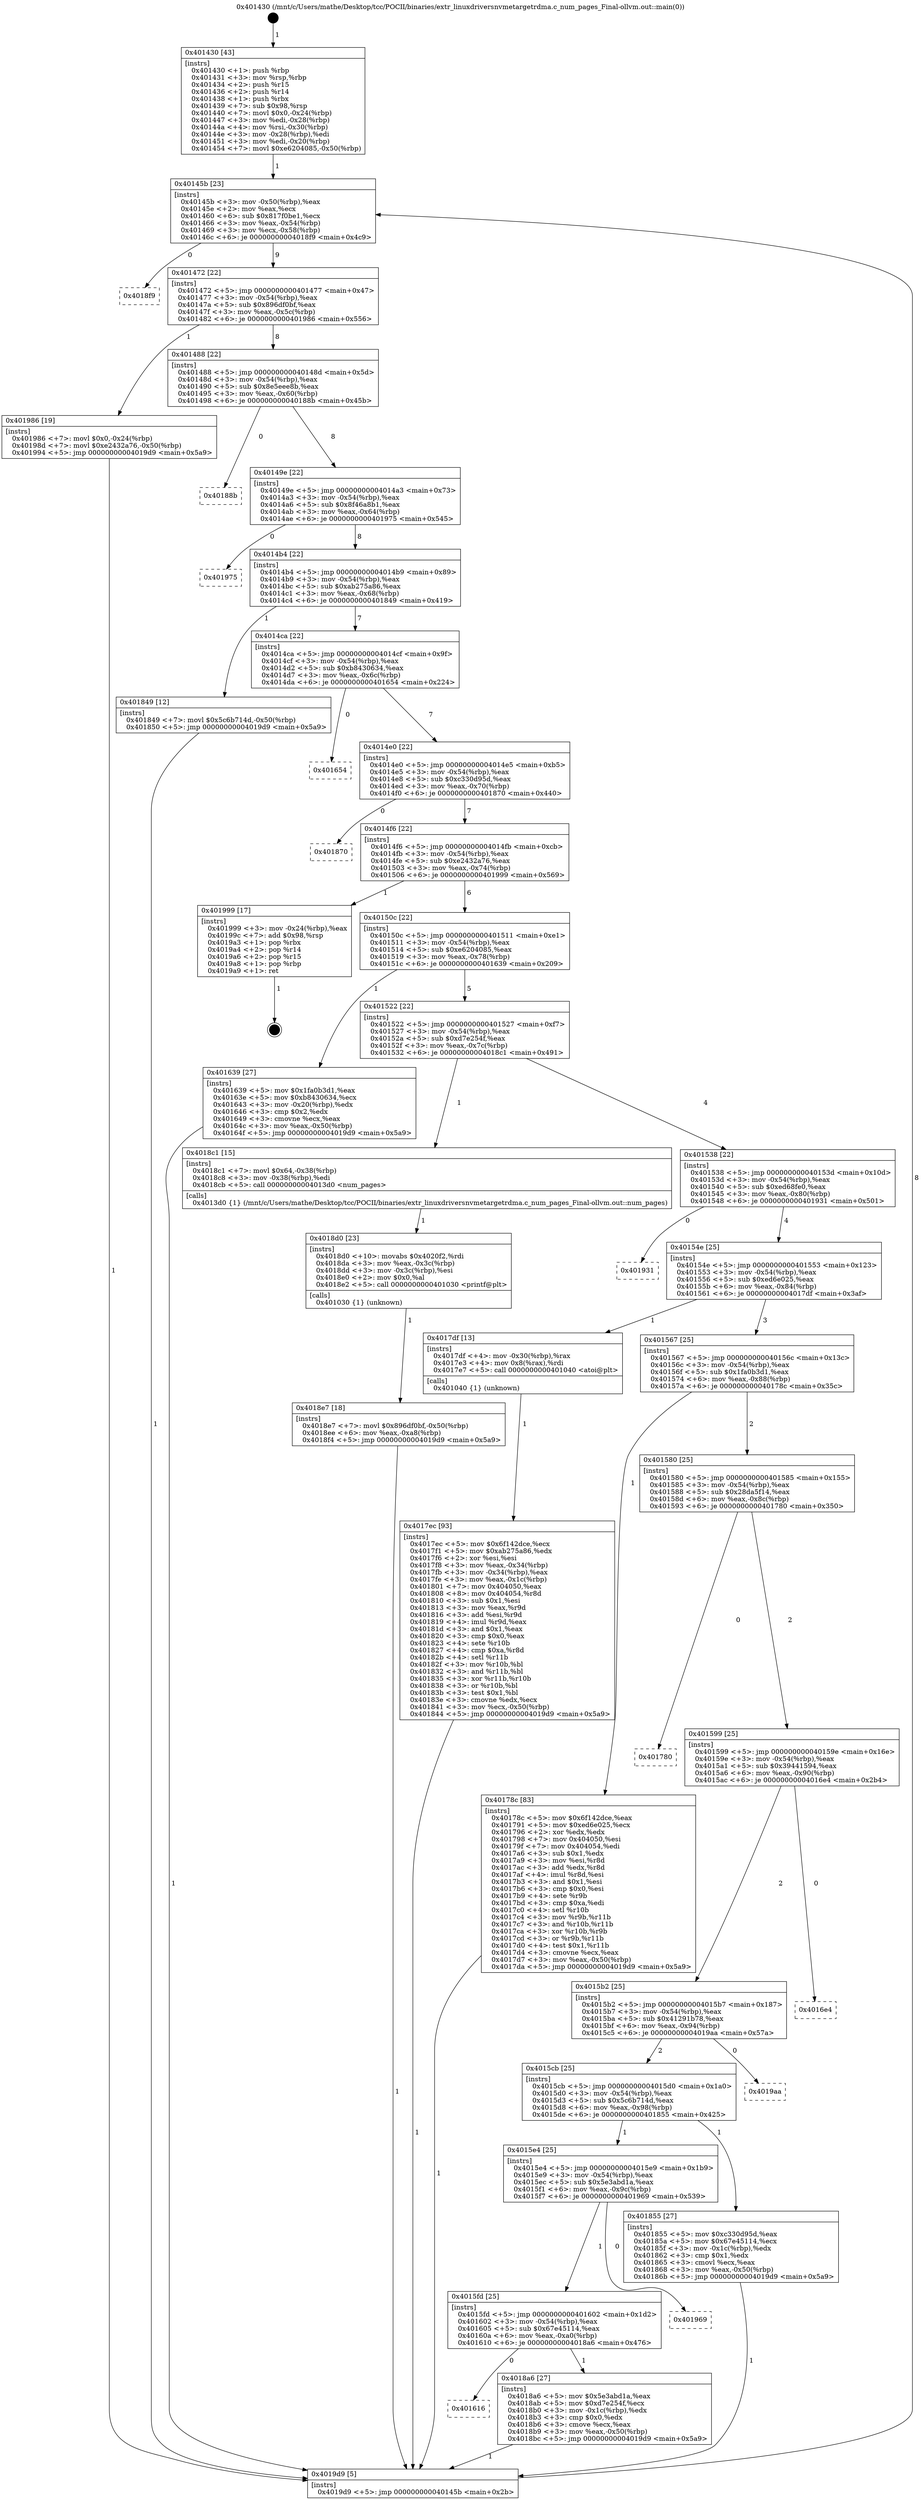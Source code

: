 digraph "0x401430" {
  label = "0x401430 (/mnt/c/Users/mathe/Desktop/tcc/POCII/binaries/extr_linuxdriversnvmetargetrdma.c_num_pages_Final-ollvm.out::main(0))"
  labelloc = "t"
  node[shape=record]

  Entry [label="",width=0.3,height=0.3,shape=circle,fillcolor=black,style=filled]
  "0x40145b" [label="{
     0x40145b [23]\l
     | [instrs]\l
     &nbsp;&nbsp;0x40145b \<+3\>: mov -0x50(%rbp),%eax\l
     &nbsp;&nbsp;0x40145e \<+2\>: mov %eax,%ecx\l
     &nbsp;&nbsp;0x401460 \<+6\>: sub $0x817f0be1,%ecx\l
     &nbsp;&nbsp;0x401466 \<+3\>: mov %eax,-0x54(%rbp)\l
     &nbsp;&nbsp;0x401469 \<+3\>: mov %ecx,-0x58(%rbp)\l
     &nbsp;&nbsp;0x40146c \<+6\>: je 00000000004018f9 \<main+0x4c9\>\l
  }"]
  "0x4018f9" [label="{
     0x4018f9\l
  }", style=dashed]
  "0x401472" [label="{
     0x401472 [22]\l
     | [instrs]\l
     &nbsp;&nbsp;0x401472 \<+5\>: jmp 0000000000401477 \<main+0x47\>\l
     &nbsp;&nbsp;0x401477 \<+3\>: mov -0x54(%rbp),%eax\l
     &nbsp;&nbsp;0x40147a \<+5\>: sub $0x896df0bf,%eax\l
     &nbsp;&nbsp;0x40147f \<+3\>: mov %eax,-0x5c(%rbp)\l
     &nbsp;&nbsp;0x401482 \<+6\>: je 0000000000401986 \<main+0x556\>\l
  }"]
  Exit [label="",width=0.3,height=0.3,shape=circle,fillcolor=black,style=filled,peripheries=2]
  "0x401986" [label="{
     0x401986 [19]\l
     | [instrs]\l
     &nbsp;&nbsp;0x401986 \<+7\>: movl $0x0,-0x24(%rbp)\l
     &nbsp;&nbsp;0x40198d \<+7\>: movl $0xe2432a76,-0x50(%rbp)\l
     &nbsp;&nbsp;0x401994 \<+5\>: jmp 00000000004019d9 \<main+0x5a9\>\l
  }"]
  "0x401488" [label="{
     0x401488 [22]\l
     | [instrs]\l
     &nbsp;&nbsp;0x401488 \<+5\>: jmp 000000000040148d \<main+0x5d\>\l
     &nbsp;&nbsp;0x40148d \<+3\>: mov -0x54(%rbp),%eax\l
     &nbsp;&nbsp;0x401490 \<+5\>: sub $0x8e5eee8b,%eax\l
     &nbsp;&nbsp;0x401495 \<+3\>: mov %eax,-0x60(%rbp)\l
     &nbsp;&nbsp;0x401498 \<+6\>: je 000000000040188b \<main+0x45b\>\l
  }"]
  "0x4018e7" [label="{
     0x4018e7 [18]\l
     | [instrs]\l
     &nbsp;&nbsp;0x4018e7 \<+7\>: movl $0x896df0bf,-0x50(%rbp)\l
     &nbsp;&nbsp;0x4018ee \<+6\>: mov %eax,-0xa8(%rbp)\l
     &nbsp;&nbsp;0x4018f4 \<+5\>: jmp 00000000004019d9 \<main+0x5a9\>\l
  }"]
  "0x40188b" [label="{
     0x40188b\l
  }", style=dashed]
  "0x40149e" [label="{
     0x40149e [22]\l
     | [instrs]\l
     &nbsp;&nbsp;0x40149e \<+5\>: jmp 00000000004014a3 \<main+0x73\>\l
     &nbsp;&nbsp;0x4014a3 \<+3\>: mov -0x54(%rbp),%eax\l
     &nbsp;&nbsp;0x4014a6 \<+5\>: sub $0x8f46a8b1,%eax\l
     &nbsp;&nbsp;0x4014ab \<+3\>: mov %eax,-0x64(%rbp)\l
     &nbsp;&nbsp;0x4014ae \<+6\>: je 0000000000401975 \<main+0x545\>\l
  }"]
  "0x4018d0" [label="{
     0x4018d0 [23]\l
     | [instrs]\l
     &nbsp;&nbsp;0x4018d0 \<+10\>: movabs $0x4020f2,%rdi\l
     &nbsp;&nbsp;0x4018da \<+3\>: mov %eax,-0x3c(%rbp)\l
     &nbsp;&nbsp;0x4018dd \<+3\>: mov -0x3c(%rbp),%esi\l
     &nbsp;&nbsp;0x4018e0 \<+2\>: mov $0x0,%al\l
     &nbsp;&nbsp;0x4018e2 \<+5\>: call 0000000000401030 \<printf@plt\>\l
     | [calls]\l
     &nbsp;&nbsp;0x401030 \{1\} (unknown)\l
  }"]
  "0x401975" [label="{
     0x401975\l
  }", style=dashed]
  "0x4014b4" [label="{
     0x4014b4 [22]\l
     | [instrs]\l
     &nbsp;&nbsp;0x4014b4 \<+5\>: jmp 00000000004014b9 \<main+0x89\>\l
     &nbsp;&nbsp;0x4014b9 \<+3\>: mov -0x54(%rbp),%eax\l
     &nbsp;&nbsp;0x4014bc \<+5\>: sub $0xab275a86,%eax\l
     &nbsp;&nbsp;0x4014c1 \<+3\>: mov %eax,-0x68(%rbp)\l
     &nbsp;&nbsp;0x4014c4 \<+6\>: je 0000000000401849 \<main+0x419\>\l
  }"]
  "0x401616" [label="{
     0x401616\l
  }", style=dashed]
  "0x401849" [label="{
     0x401849 [12]\l
     | [instrs]\l
     &nbsp;&nbsp;0x401849 \<+7\>: movl $0x5c6b714d,-0x50(%rbp)\l
     &nbsp;&nbsp;0x401850 \<+5\>: jmp 00000000004019d9 \<main+0x5a9\>\l
  }"]
  "0x4014ca" [label="{
     0x4014ca [22]\l
     | [instrs]\l
     &nbsp;&nbsp;0x4014ca \<+5\>: jmp 00000000004014cf \<main+0x9f\>\l
     &nbsp;&nbsp;0x4014cf \<+3\>: mov -0x54(%rbp),%eax\l
     &nbsp;&nbsp;0x4014d2 \<+5\>: sub $0xb8430634,%eax\l
     &nbsp;&nbsp;0x4014d7 \<+3\>: mov %eax,-0x6c(%rbp)\l
     &nbsp;&nbsp;0x4014da \<+6\>: je 0000000000401654 \<main+0x224\>\l
  }"]
  "0x4018a6" [label="{
     0x4018a6 [27]\l
     | [instrs]\l
     &nbsp;&nbsp;0x4018a6 \<+5\>: mov $0x5e3abd1a,%eax\l
     &nbsp;&nbsp;0x4018ab \<+5\>: mov $0xd7e254f,%ecx\l
     &nbsp;&nbsp;0x4018b0 \<+3\>: mov -0x1c(%rbp),%edx\l
     &nbsp;&nbsp;0x4018b3 \<+3\>: cmp $0x0,%edx\l
     &nbsp;&nbsp;0x4018b6 \<+3\>: cmove %ecx,%eax\l
     &nbsp;&nbsp;0x4018b9 \<+3\>: mov %eax,-0x50(%rbp)\l
     &nbsp;&nbsp;0x4018bc \<+5\>: jmp 00000000004019d9 \<main+0x5a9\>\l
  }"]
  "0x401654" [label="{
     0x401654\l
  }", style=dashed]
  "0x4014e0" [label="{
     0x4014e0 [22]\l
     | [instrs]\l
     &nbsp;&nbsp;0x4014e0 \<+5\>: jmp 00000000004014e5 \<main+0xb5\>\l
     &nbsp;&nbsp;0x4014e5 \<+3\>: mov -0x54(%rbp),%eax\l
     &nbsp;&nbsp;0x4014e8 \<+5\>: sub $0xc330d95d,%eax\l
     &nbsp;&nbsp;0x4014ed \<+3\>: mov %eax,-0x70(%rbp)\l
     &nbsp;&nbsp;0x4014f0 \<+6\>: je 0000000000401870 \<main+0x440\>\l
  }"]
  "0x4015fd" [label="{
     0x4015fd [25]\l
     | [instrs]\l
     &nbsp;&nbsp;0x4015fd \<+5\>: jmp 0000000000401602 \<main+0x1d2\>\l
     &nbsp;&nbsp;0x401602 \<+3\>: mov -0x54(%rbp),%eax\l
     &nbsp;&nbsp;0x401605 \<+5\>: sub $0x67e45114,%eax\l
     &nbsp;&nbsp;0x40160a \<+6\>: mov %eax,-0xa0(%rbp)\l
     &nbsp;&nbsp;0x401610 \<+6\>: je 00000000004018a6 \<main+0x476\>\l
  }"]
  "0x401870" [label="{
     0x401870\l
  }", style=dashed]
  "0x4014f6" [label="{
     0x4014f6 [22]\l
     | [instrs]\l
     &nbsp;&nbsp;0x4014f6 \<+5\>: jmp 00000000004014fb \<main+0xcb\>\l
     &nbsp;&nbsp;0x4014fb \<+3\>: mov -0x54(%rbp),%eax\l
     &nbsp;&nbsp;0x4014fe \<+5\>: sub $0xe2432a76,%eax\l
     &nbsp;&nbsp;0x401503 \<+3\>: mov %eax,-0x74(%rbp)\l
     &nbsp;&nbsp;0x401506 \<+6\>: je 0000000000401999 \<main+0x569\>\l
  }"]
  "0x401969" [label="{
     0x401969\l
  }", style=dashed]
  "0x401999" [label="{
     0x401999 [17]\l
     | [instrs]\l
     &nbsp;&nbsp;0x401999 \<+3\>: mov -0x24(%rbp),%eax\l
     &nbsp;&nbsp;0x40199c \<+7\>: add $0x98,%rsp\l
     &nbsp;&nbsp;0x4019a3 \<+1\>: pop %rbx\l
     &nbsp;&nbsp;0x4019a4 \<+2\>: pop %r14\l
     &nbsp;&nbsp;0x4019a6 \<+2\>: pop %r15\l
     &nbsp;&nbsp;0x4019a8 \<+1\>: pop %rbp\l
     &nbsp;&nbsp;0x4019a9 \<+1\>: ret\l
  }"]
  "0x40150c" [label="{
     0x40150c [22]\l
     | [instrs]\l
     &nbsp;&nbsp;0x40150c \<+5\>: jmp 0000000000401511 \<main+0xe1\>\l
     &nbsp;&nbsp;0x401511 \<+3\>: mov -0x54(%rbp),%eax\l
     &nbsp;&nbsp;0x401514 \<+5\>: sub $0xe6204085,%eax\l
     &nbsp;&nbsp;0x401519 \<+3\>: mov %eax,-0x78(%rbp)\l
     &nbsp;&nbsp;0x40151c \<+6\>: je 0000000000401639 \<main+0x209\>\l
  }"]
  "0x4015e4" [label="{
     0x4015e4 [25]\l
     | [instrs]\l
     &nbsp;&nbsp;0x4015e4 \<+5\>: jmp 00000000004015e9 \<main+0x1b9\>\l
     &nbsp;&nbsp;0x4015e9 \<+3\>: mov -0x54(%rbp),%eax\l
     &nbsp;&nbsp;0x4015ec \<+5\>: sub $0x5e3abd1a,%eax\l
     &nbsp;&nbsp;0x4015f1 \<+6\>: mov %eax,-0x9c(%rbp)\l
     &nbsp;&nbsp;0x4015f7 \<+6\>: je 0000000000401969 \<main+0x539\>\l
  }"]
  "0x401639" [label="{
     0x401639 [27]\l
     | [instrs]\l
     &nbsp;&nbsp;0x401639 \<+5\>: mov $0x1fa0b3d1,%eax\l
     &nbsp;&nbsp;0x40163e \<+5\>: mov $0xb8430634,%ecx\l
     &nbsp;&nbsp;0x401643 \<+3\>: mov -0x20(%rbp),%edx\l
     &nbsp;&nbsp;0x401646 \<+3\>: cmp $0x2,%edx\l
     &nbsp;&nbsp;0x401649 \<+3\>: cmovne %ecx,%eax\l
     &nbsp;&nbsp;0x40164c \<+3\>: mov %eax,-0x50(%rbp)\l
     &nbsp;&nbsp;0x40164f \<+5\>: jmp 00000000004019d9 \<main+0x5a9\>\l
  }"]
  "0x401522" [label="{
     0x401522 [22]\l
     | [instrs]\l
     &nbsp;&nbsp;0x401522 \<+5\>: jmp 0000000000401527 \<main+0xf7\>\l
     &nbsp;&nbsp;0x401527 \<+3\>: mov -0x54(%rbp),%eax\l
     &nbsp;&nbsp;0x40152a \<+5\>: sub $0xd7e254f,%eax\l
     &nbsp;&nbsp;0x40152f \<+3\>: mov %eax,-0x7c(%rbp)\l
     &nbsp;&nbsp;0x401532 \<+6\>: je 00000000004018c1 \<main+0x491\>\l
  }"]
  "0x4019d9" [label="{
     0x4019d9 [5]\l
     | [instrs]\l
     &nbsp;&nbsp;0x4019d9 \<+5\>: jmp 000000000040145b \<main+0x2b\>\l
  }"]
  "0x401430" [label="{
     0x401430 [43]\l
     | [instrs]\l
     &nbsp;&nbsp;0x401430 \<+1\>: push %rbp\l
     &nbsp;&nbsp;0x401431 \<+3\>: mov %rsp,%rbp\l
     &nbsp;&nbsp;0x401434 \<+2\>: push %r15\l
     &nbsp;&nbsp;0x401436 \<+2\>: push %r14\l
     &nbsp;&nbsp;0x401438 \<+1\>: push %rbx\l
     &nbsp;&nbsp;0x401439 \<+7\>: sub $0x98,%rsp\l
     &nbsp;&nbsp;0x401440 \<+7\>: movl $0x0,-0x24(%rbp)\l
     &nbsp;&nbsp;0x401447 \<+3\>: mov %edi,-0x28(%rbp)\l
     &nbsp;&nbsp;0x40144a \<+4\>: mov %rsi,-0x30(%rbp)\l
     &nbsp;&nbsp;0x40144e \<+3\>: mov -0x28(%rbp),%edi\l
     &nbsp;&nbsp;0x401451 \<+3\>: mov %edi,-0x20(%rbp)\l
     &nbsp;&nbsp;0x401454 \<+7\>: movl $0xe6204085,-0x50(%rbp)\l
  }"]
  "0x401855" [label="{
     0x401855 [27]\l
     | [instrs]\l
     &nbsp;&nbsp;0x401855 \<+5\>: mov $0xc330d95d,%eax\l
     &nbsp;&nbsp;0x40185a \<+5\>: mov $0x67e45114,%ecx\l
     &nbsp;&nbsp;0x40185f \<+3\>: mov -0x1c(%rbp),%edx\l
     &nbsp;&nbsp;0x401862 \<+3\>: cmp $0x1,%edx\l
     &nbsp;&nbsp;0x401865 \<+3\>: cmovl %ecx,%eax\l
     &nbsp;&nbsp;0x401868 \<+3\>: mov %eax,-0x50(%rbp)\l
     &nbsp;&nbsp;0x40186b \<+5\>: jmp 00000000004019d9 \<main+0x5a9\>\l
  }"]
  "0x4018c1" [label="{
     0x4018c1 [15]\l
     | [instrs]\l
     &nbsp;&nbsp;0x4018c1 \<+7\>: movl $0x64,-0x38(%rbp)\l
     &nbsp;&nbsp;0x4018c8 \<+3\>: mov -0x38(%rbp),%edi\l
     &nbsp;&nbsp;0x4018cb \<+5\>: call 00000000004013d0 \<num_pages\>\l
     | [calls]\l
     &nbsp;&nbsp;0x4013d0 \{1\} (/mnt/c/Users/mathe/Desktop/tcc/POCII/binaries/extr_linuxdriversnvmetargetrdma.c_num_pages_Final-ollvm.out::num_pages)\l
  }"]
  "0x401538" [label="{
     0x401538 [22]\l
     | [instrs]\l
     &nbsp;&nbsp;0x401538 \<+5\>: jmp 000000000040153d \<main+0x10d\>\l
     &nbsp;&nbsp;0x40153d \<+3\>: mov -0x54(%rbp),%eax\l
     &nbsp;&nbsp;0x401540 \<+5\>: sub $0xed68fe0,%eax\l
     &nbsp;&nbsp;0x401545 \<+3\>: mov %eax,-0x80(%rbp)\l
     &nbsp;&nbsp;0x401548 \<+6\>: je 0000000000401931 \<main+0x501\>\l
  }"]
  "0x4015cb" [label="{
     0x4015cb [25]\l
     | [instrs]\l
     &nbsp;&nbsp;0x4015cb \<+5\>: jmp 00000000004015d0 \<main+0x1a0\>\l
     &nbsp;&nbsp;0x4015d0 \<+3\>: mov -0x54(%rbp),%eax\l
     &nbsp;&nbsp;0x4015d3 \<+5\>: sub $0x5c6b714d,%eax\l
     &nbsp;&nbsp;0x4015d8 \<+6\>: mov %eax,-0x98(%rbp)\l
     &nbsp;&nbsp;0x4015de \<+6\>: je 0000000000401855 \<main+0x425\>\l
  }"]
  "0x401931" [label="{
     0x401931\l
  }", style=dashed]
  "0x40154e" [label="{
     0x40154e [25]\l
     | [instrs]\l
     &nbsp;&nbsp;0x40154e \<+5\>: jmp 0000000000401553 \<main+0x123\>\l
     &nbsp;&nbsp;0x401553 \<+3\>: mov -0x54(%rbp),%eax\l
     &nbsp;&nbsp;0x401556 \<+5\>: sub $0xed6e025,%eax\l
     &nbsp;&nbsp;0x40155b \<+6\>: mov %eax,-0x84(%rbp)\l
     &nbsp;&nbsp;0x401561 \<+6\>: je 00000000004017df \<main+0x3af\>\l
  }"]
  "0x4019aa" [label="{
     0x4019aa\l
  }", style=dashed]
  "0x4017df" [label="{
     0x4017df [13]\l
     | [instrs]\l
     &nbsp;&nbsp;0x4017df \<+4\>: mov -0x30(%rbp),%rax\l
     &nbsp;&nbsp;0x4017e3 \<+4\>: mov 0x8(%rax),%rdi\l
     &nbsp;&nbsp;0x4017e7 \<+5\>: call 0000000000401040 \<atoi@plt\>\l
     | [calls]\l
     &nbsp;&nbsp;0x401040 \{1\} (unknown)\l
  }"]
  "0x401567" [label="{
     0x401567 [25]\l
     | [instrs]\l
     &nbsp;&nbsp;0x401567 \<+5\>: jmp 000000000040156c \<main+0x13c\>\l
     &nbsp;&nbsp;0x40156c \<+3\>: mov -0x54(%rbp),%eax\l
     &nbsp;&nbsp;0x40156f \<+5\>: sub $0x1fa0b3d1,%eax\l
     &nbsp;&nbsp;0x401574 \<+6\>: mov %eax,-0x88(%rbp)\l
     &nbsp;&nbsp;0x40157a \<+6\>: je 000000000040178c \<main+0x35c\>\l
  }"]
  "0x4015b2" [label="{
     0x4015b2 [25]\l
     | [instrs]\l
     &nbsp;&nbsp;0x4015b2 \<+5\>: jmp 00000000004015b7 \<main+0x187\>\l
     &nbsp;&nbsp;0x4015b7 \<+3\>: mov -0x54(%rbp),%eax\l
     &nbsp;&nbsp;0x4015ba \<+5\>: sub $0x41291b78,%eax\l
     &nbsp;&nbsp;0x4015bf \<+6\>: mov %eax,-0x94(%rbp)\l
     &nbsp;&nbsp;0x4015c5 \<+6\>: je 00000000004019aa \<main+0x57a\>\l
  }"]
  "0x40178c" [label="{
     0x40178c [83]\l
     | [instrs]\l
     &nbsp;&nbsp;0x40178c \<+5\>: mov $0x6f142dce,%eax\l
     &nbsp;&nbsp;0x401791 \<+5\>: mov $0xed6e025,%ecx\l
     &nbsp;&nbsp;0x401796 \<+2\>: xor %edx,%edx\l
     &nbsp;&nbsp;0x401798 \<+7\>: mov 0x404050,%esi\l
     &nbsp;&nbsp;0x40179f \<+7\>: mov 0x404054,%edi\l
     &nbsp;&nbsp;0x4017a6 \<+3\>: sub $0x1,%edx\l
     &nbsp;&nbsp;0x4017a9 \<+3\>: mov %esi,%r8d\l
     &nbsp;&nbsp;0x4017ac \<+3\>: add %edx,%r8d\l
     &nbsp;&nbsp;0x4017af \<+4\>: imul %r8d,%esi\l
     &nbsp;&nbsp;0x4017b3 \<+3\>: and $0x1,%esi\l
     &nbsp;&nbsp;0x4017b6 \<+3\>: cmp $0x0,%esi\l
     &nbsp;&nbsp;0x4017b9 \<+4\>: sete %r9b\l
     &nbsp;&nbsp;0x4017bd \<+3\>: cmp $0xa,%edi\l
     &nbsp;&nbsp;0x4017c0 \<+4\>: setl %r10b\l
     &nbsp;&nbsp;0x4017c4 \<+3\>: mov %r9b,%r11b\l
     &nbsp;&nbsp;0x4017c7 \<+3\>: and %r10b,%r11b\l
     &nbsp;&nbsp;0x4017ca \<+3\>: xor %r10b,%r9b\l
     &nbsp;&nbsp;0x4017cd \<+3\>: or %r9b,%r11b\l
     &nbsp;&nbsp;0x4017d0 \<+4\>: test $0x1,%r11b\l
     &nbsp;&nbsp;0x4017d4 \<+3\>: cmovne %ecx,%eax\l
     &nbsp;&nbsp;0x4017d7 \<+3\>: mov %eax,-0x50(%rbp)\l
     &nbsp;&nbsp;0x4017da \<+5\>: jmp 00000000004019d9 \<main+0x5a9\>\l
  }"]
  "0x401580" [label="{
     0x401580 [25]\l
     | [instrs]\l
     &nbsp;&nbsp;0x401580 \<+5\>: jmp 0000000000401585 \<main+0x155\>\l
     &nbsp;&nbsp;0x401585 \<+3\>: mov -0x54(%rbp),%eax\l
     &nbsp;&nbsp;0x401588 \<+5\>: sub $0x28da5f14,%eax\l
     &nbsp;&nbsp;0x40158d \<+6\>: mov %eax,-0x8c(%rbp)\l
     &nbsp;&nbsp;0x401593 \<+6\>: je 0000000000401780 \<main+0x350\>\l
  }"]
  "0x4017ec" [label="{
     0x4017ec [93]\l
     | [instrs]\l
     &nbsp;&nbsp;0x4017ec \<+5\>: mov $0x6f142dce,%ecx\l
     &nbsp;&nbsp;0x4017f1 \<+5\>: mov $0xab275a86,%edx\l
     &nbsp;&nbsp;0x4017f6 \<+2\>: xor %esi,%esi\l
     &nbsp;&nbsp;0x4017f8 \<+3\>: mov %eax,-0x34(%rbp)\l
     &nbsp;&nbsp;0x4017fb \<+3\>: mov -0x34(%rbp),%eax\l
     &nbsp;&nbsp;0x4017fe \<+3\>: mov %eax,-0x1c(%rbp)\l
     &nbsp;&nbsp;0x401801 \<+7\>: mov 0x404050,%eax\l
     &nbsp;&nbsp;0x401808 \<+8\>: mov 0x404054,%r8d\l
     &nbsp;&nbsp;0x401810 \<+3\>: sub $0x1,%esi\l
     &nbsp;&nbsp;0x401813 \<+3\>: mov %eax,%r9d\l
     &nbsp;&nbsp;0x401816 \<+3\>: add %esi,%r9d\l
     &nbsp;&nbsp;0x401819 \<+4\>: imul %r9d,%eax\l
     &nbsp;&nbsp;0x40181d \<+3\>: and $0x1,%eax\l
     &nbsp;&nbsp;0x401820 \<+3\>: cmp $0x0,%eax\l
     &nbsp;&nbsp;0x401823 \<+4\>: sete %r10b\l
     &nbsp;&nbsp;0x401827 \<+4\>: cmp $0xa,%r8d\l
     &nbsp;&nbsp;0x40182b \<+4\>: setl %r11b\l
     &nbsp;&nbsp;0x40182f \<+3\>: mov %r10b,%bl\l
     &nbsp;&nbsp;0x401832 \<+3\>: and %r11b,%bl\l
     &nbsp;&nbsp;0x401835 \<+3\>: xor %r11b,%r10b\l
     &nbsp;&nbsp;0x401838 \<+3\>: or %r10b,%bl\l
     &nbsp;&nbsp;0x40183b \<+3\>: test $0x1,%bl\l
     &nbsp;&nbsp;0x40183e \<+3\>: cmovne %edx,%ecx\l
     &nbsp;&nbsp;0x401841 \<+3\>: mov %ecx,-0x50(%rbp)\l
     &nbsp;&nbsp;0x401844 \<+5\>: jmp 00000000004019d9 \<main+0x5a9\>\l
  }"]
  "0x4016e4" [label="{
     0x4016e4\l
  }", style=dashed]
  "0x401780" [label="{
     0x401780\l
  }", style=dashed]
  "0x401599" [label="{
     0x401599 [25]\l
     | [instrs]\l
     &nbsp;&nbsp;0x401599 \<+5\>: jmp 000000000040159e \<main+0x16e\>\l
     &nbsp;&nbsp;0x40159e \<+3\>: mov -0x54(%rbp),%eax\l
     &nbsp;&nbsp;0x4015a1 \<+5\>: sub $0x39441594,%eax\l
     &nbsp;&nbsp;0x4015a6 \<+6\>: mov %eax,-0x90(%rbp)\l
     &nbsp;&nbsp;0x4015ac \<+6\>: je 00000000004016e4 \<main+0x2b4\>\l
  }"]
  Entry -> "0x401430" [label=" 1"]
  "0x40145b" -> "0x4018f9" [label=" 0"]
  "0x40145b" -> "0x401472" [label=" 9"]
  "0x401999" -> Exit [label=" 1"]
  "0x401472" -> "0x401986" [label=" 1"]
  "0x401472" -> "0x401488" [label=" 8"]
  "0x401986" -> "0x4019d9" [label=" 1"]
  "0x401488" -> "0x40188b" [label=" 0"]
  "0x401488" -> "0x40149e" [label=" 8"]
  "0x4018e7" -> "0x4019d9" [label=" 1"]
  "0x40149e" -> "0x401975" [label=" 0"]
  "0x40149e" -> "0x4014b4" [label=" 8"]
  "0x4018d0" -> "0x4018e7" [label=" 1"]
  "0x4014b4" -> "0x401849" [label=" 1"]
  "0x4014b4" -> "0x4014ca" [label=" 7"]
  "0x4018c1" -> "0x4018d0" [label=" 1"]
  "0x4014ca" -> "0x401654" [label=" 0"]
  "0x4014ca" -> "0x4014e0" [label=" 7"]
  "0x4018a6" -> "0x4019d9" [label=" 1"]
  "0x4014e0" -> "0x401870" [label=" 0"]
  "0x4014e0" -> "0x4014f6" [label=" 7"]
  "0x4015fd" -> "0x4018a6" [label=" 1"]
  "0x4014f6" -> "0x401999" [label=" 1"]
  "0x4014f6" -> "0x40150c" [label=" 6"]
  "0x4015fd" -> "0x401616" [label=" 0"]
  "0x40150c" -> "0x401639" [label=" 1"]
  "0x40150c" -> "0x401522" [label=" 5"]
  "0x401639" -> "0x4019d9" [label=" 1"]
  "0x401430" -> "0x40145b" [label=" 1"]
  "0x4019d9" -> "0x40145b" [label=" 8"]
  "0x4015e4" -> "0x401969" [label=" 0"]
  "0x401522" -> "0x4018c1" [label=" 1"]
  "0x401522" -> "0x401538" [label=" 4"]
  "0x4015e4" -> "0x4015fd" [label=" 1"]
  "0x401538" -> "0x401931" [label=" 0"]
  "0x401538" -> "0x40154e" [label=" 4"]
  "0x4015cb" -> "0x4015e4" [label=" 1"]
  "0x40154e" -> "0x4017df" [label=" 1"]
  "0x40154e" -> "0x401567" [label=" 3"]
  "0x4015cb" -> "0x401855" [label=" 1"]
  "0x401567" -> "0x40178c" [label=" 1"]
  "0x401567" -> "0x401580" [label=" 2"]
  "0x40178c" -> "0x4019d9" [label=" 1"]
  "0x4017df" -> "0x4017ec" [label=" 1"]
  "0x4017ec" -> "0x4019d9" [label=" 1"]
  "0x401849" -> "0x4019d9" [label=" 1"]
  "0x4015b2" -> "0x4015cb" [label=" 2"]
  "0x401580" -> "0x401780" [label=" 0"]
  "0x401580" -> "0x401599" [label=" 2"]
  "0x4015b2" -> "0x4019aa" [label=" 0"]
  "0x401599" -> "0x4016e4" [label=" 0"]
  "0x401599" -> "0x4015b2" [label=" 2"]
  "0x401855" -> "0x4019d9" [label=" 1"]
}
